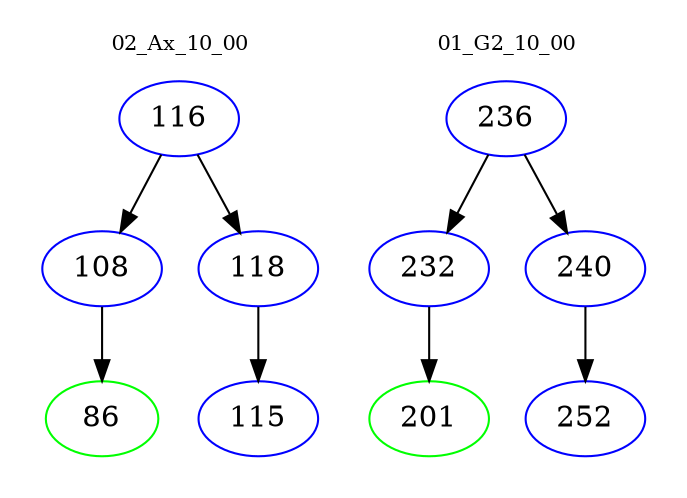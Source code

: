 digraph{
subgraph cluster_0 {
color = white
label = "02_Ax_10_00";
fontsize=10;
T0_116 [label="116", color="blue"]
T0_116 -> T0_108 [color="black"]
T0_108 [label="108", color="blue"]
T0_108 -> T0_86 [color="black"]
T0_86 [label="86", color="green"]
T0_116 -> T0_118 [color="black"]
T0_118 [label="118", color="blue"]
T0_118 -> T0_115 [color="black"]
T0_115 [label="115", color="blue"]
}
subgraph cluster_1 {
color = white
label = "01_G2_10_00";
fontsize=10;
T1_236 [label="236", color="blue"]
T1_236 -> T1_232 [color="black"]
T1_232 [label="232", color="blue"]
T1_232 -> T1_201 [color="black"]
T1_201 [label="201", color="green"]
T1_236 -> T1_240 [color="black"]
T1_240 [label="240", color="blue"]
T1_240 -> T1_252 [color="black"]
T1_252 [label="252", color="blue"]
}
}
